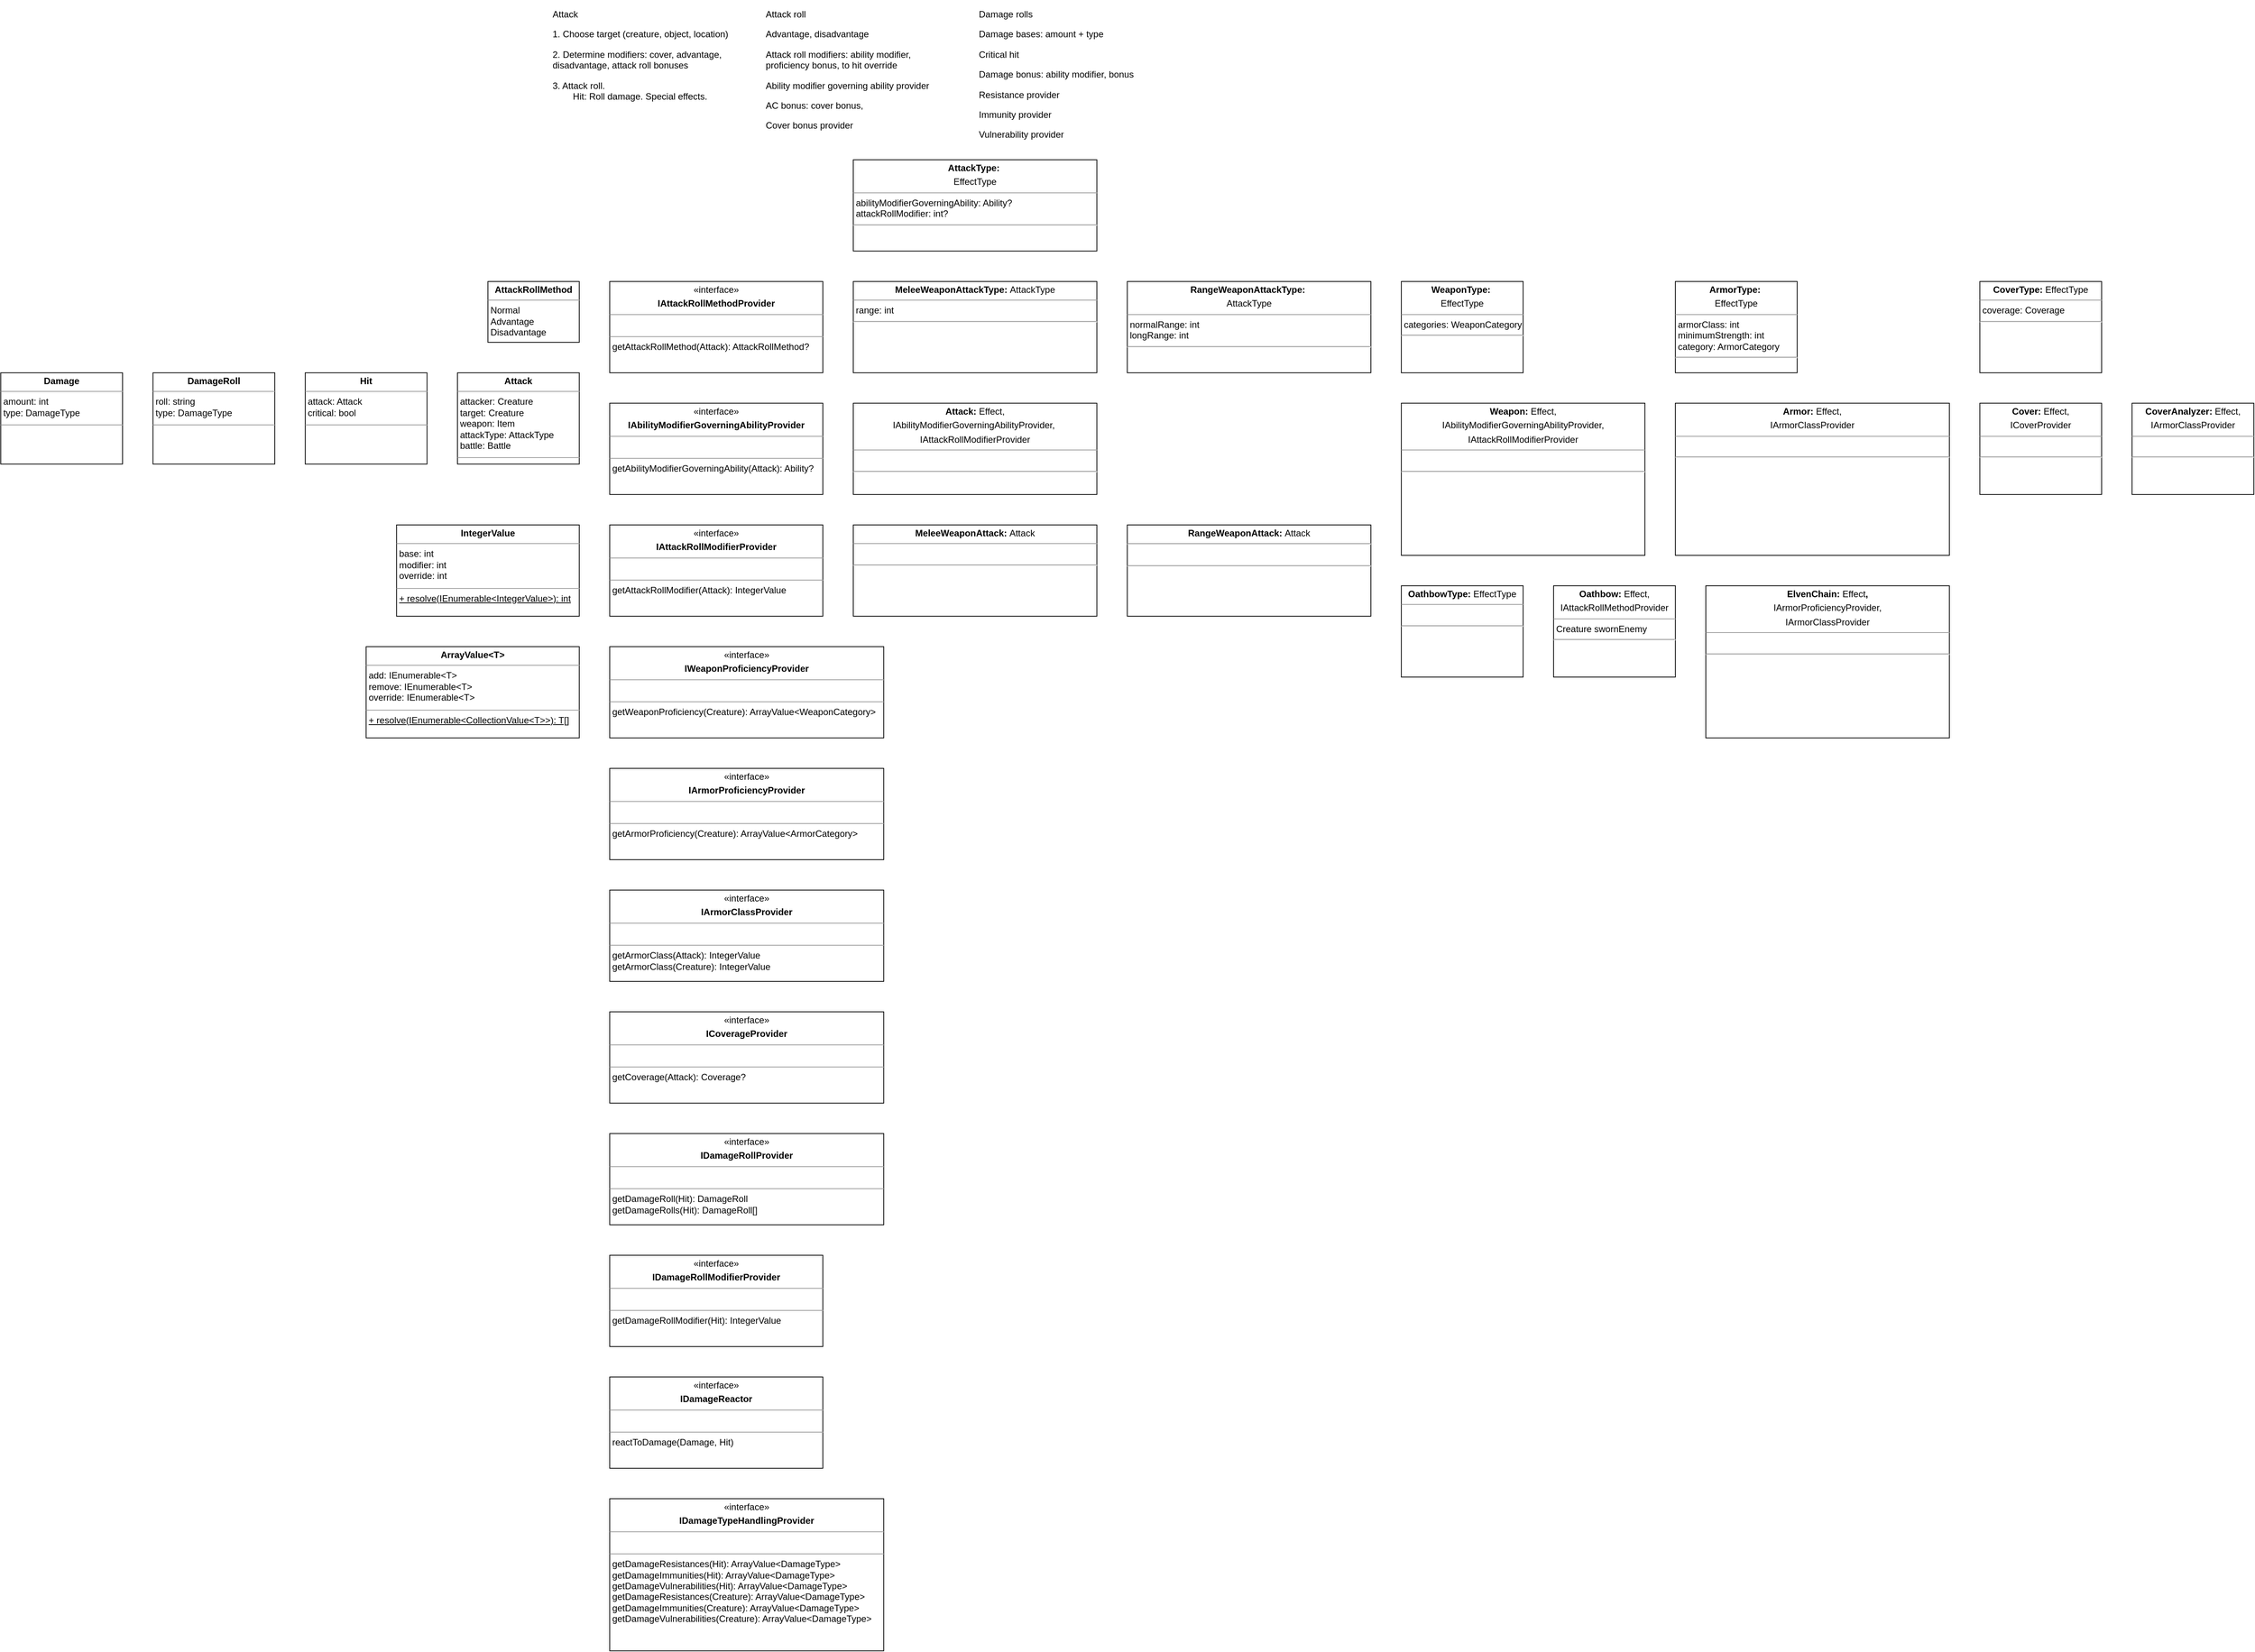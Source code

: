 <mxfile version="20.3.0" type="device"><diagram id="hef0h9GKGffzPITn3SVT" name="Page-1"><mxGraphModel dx="2312" dy="1196" grid="1" gridSize="10" guides="1" tooltips="1" connect="1" arrows="1" fold="1" page="0" pageScale="1" pageWidth="850" pageHeight="1100" math="0" shadow="0"><root><mxCell id="0"/><mxCell id="1" parent="0"/><mxCell id="FyCjmAIrI9sbGKqufvk5-3" value="&lt;p style=&quot;margin:0px;margin-top:4px;text-align:center;&quot;&gt;«interface»&lt;/p&gt;&lt;p style=&quot;margin:0px;margin-top:4px;text-align:center;&quot;&gt;&lt;b&gt;IAttackRollMethodProvider&lt;/b&gt;&lt;/p&gt;&lt;hr size=&quot;1&quot;&gt;&amp;nbsp;&lt;br&gt;&lt;div style=&quot;height:2px;&quot;&gt;&lt;/div&gt;&lt;hr size=&quot;1&quot;&gt;&amp;nbsp;getAttackRollMethod(Attack): AttackRollMethod?" style="verticalAlign=top;align=left;overflow=fill;fontSize=12;fontFamily=Helvetica;html=1;" parent="1" vertex="1"><mxGeometry x="-40" y="360" width="280" height="120" as="geometry"/></mxCell><mxCell id="FyCjmAIrI9sbGKqufvk5-4" value="&lt;p&gt;Attack&lt;/p&gt;&lt;p&gt;1. Choose target (creature, object, location)&lt;/p&gt;&lt;p&gt;2. Determine modifiers: cover, advantage, disadvantage, attack roll bonuses&lt;/p&gt;&lt;p&gt;3. Attack roll. &lt;br&gt;&lt;span style=&quot;white-space: pre;&quot;&gt;&#9;&lt;/span&gt;Hit: Roll damage. Special effects.&lt;/p&gt;" style="text;html=1;strokeColor=none;fillColor=none;spacing=5;spacingTop=-20;whiteSpace=wrap;overflow=hidden;rounded=0;" parent="1" vertex="1"><mxGeometry x="-120" width="240" height="200" as="geometry"/></mxCell><mxCell id="FyCjmAIrI9sbGKqufvk5-5" value="&lt;p&gt;Attack roll&lt;/p&gt;&lt;p&gt;Advantage, disadvantage&lt;/p&gt;&lt;p&gt;Attack roll modifiers: ability modifier, proficiency bonus, to hit override&lt;/p&gt;&lt;p&gt;Ability modifier governing ability provider&lt;/p&gt;&lt;p&gt;AC bonus: cover bonus,&amp;nbsp;&lt;/p&gt;&lt;p&gt;Cover bonus provider&lt;/p&gt;&lt;p&gt;&lt;br&gt;&lt;/p&gt;" style="text;html=1;strokeColor=none;fillColor=none;spacing=5;spacingTop=-20;whiteSpace=wrap;overflow=hidden;rounded=0;" parent="1" vertex="1"><mxGeometry x="160" width="240" height="200" as="geometry"/></mxCell><mxCell id="FyCjmAIrI9sbGKqufvk5-6" value="&lt;p&gt;Damage rolls&lt;/p&gt;&lt;p&gt;Damage bases: amount + type&lt;/p&gt;&lt;p&gt;Critical hit&lt;/p&gt;&lt;p&gt;Damage bonus: ability modifier, bonus&lt;/p&gt;&lt;p&gt;Resistance provider&lt;/p&gt;&lt;p&gt;Immunity provider&lt;/p&gt;&lt;p&gt;Vulnerability provider&amp;nbsp;&lt;/p&gt;" style="text;html=1;strokeColor=none;fillColor=none;spacing=5;spacingTop=-20;whiteSpace=wrap;overflow=hidden;rounded=0;" parent="1" vertex="1"><mxGeometry x="440" width="240" height="200" as="geometry"/></mxCell><mxCell id="FyCjmAIrI9sbGKqufvk5-7" value="&lt;p style=&quot;margin:0px;margin-top:4px;text-align:center;&quot;&gt;&lt;b&gt;AttackRollMethod&lt;/b&gt;&lt;/p&gt;&lt;hr size=&quot;1&quot;&gt;&amp;nbsp;Normal&lt;br&gt;&amp;nbsp;Advantage&lt;br&gt;&amp;nbsp;Disadvantage" style="verticalAlign=top;align=left;overflow=fill;fontSize=12;fontFamily=Helvetica;html=1;" parent="1" vertex="1"><mxGeometry x="-200" y="360" width="120" height="80" as="geometry"/></mxCell><mxCell id="FyCjmAIrI9sbGKqufvk5-8" value="&lt;p style=&quot;margin:0px;margin-top:4px;text-align:center;&quot;&gt;&lt;b&gt;RangeWeaponAttack: &lt;/b&gt;Attack&lt;/p&gt;&lt;hr&gt;&amp;nbsp;&lt;br&gt;&lt;hr&gt;&amp;nbsp;" style="verticalAlign=top;align=left;overflow=fill;fontSize=12;fontFamily=Helvetica;html=1;" parent="1" vertex="1"><mxGeometry x="640" y="680" width="320" height="120" as="geometry"/></mxCell><mxCell id="FyCjmAIrI9sbGKqufvk5-9" value="&lt;p style=&quot;margin:0px;margin-top:4px;text-align:center;&quot;&gt;&lt;b style=&quot;background-color: initial;&quot;&gt;Attack&lt;/b&gt;&lt;br&gt;&lt;/p&gt;&lt;hr size=&quot;1&quot;&gt;&amp;nbsp;attacker: Creature&lt;br&gt;&amp;nbsp;target: Creature&lt;br&gt;&amp;nbsp;weapon: Item&lt;br&gt;&amp;nbsp;attackType: AttackType&lt;br&gt;&amp;nbsp;battle: Battle&lt;br&gt;&lt;div style=&quot;height:2px;&quot;&gt;&lt;/div&gt;&lt;hr size=&quot;1&quot;&gt;&amp;nbsp;" style="verticalAlign=top;align=left;overflow=fill;fontSize=12;fontFamily=Helvetica;html=1;" parent="1" vertex="1"><mxGeometry x="-240" y="480" width="160" height="120" as="geometry"/></mxCell><mxCell id="FyCjmAIrI9sbGKqufvk5-10" value="&lt;p style=&quot;margin:0px;margin-top:4px;text-align:center;&quot;&gt;&lt;b&gt;Oathbow: &lt;/b&gt;Effect,&lt;/p&gt;&lt;p style=&quot;margin:0px;margin-top:4px;text-align:center;&quot;&gt;&lt;span style=&quot;background-color: initial;&quot;&gt;IAttackRollMethodProvider&lt;/span&gt;&lt;/p&gt;&lt;hr size=&quot;1&quot;&gt;&amp;nbsp;Creature swornEnemy&lt;br&gt;&lt;hr&gt;&amp;nbsp;" style="verticalAlign=top;align=left;overflow=fill;fontSize=12;fontFamily=Helvetica;html=1;" parent="1" vertex="1"><mxGeometry x="1200" y="760" width="160" height="120" as="geometry"/></mxCell><mxCell id="FyCjmAIrI9sbGKqufvk5-11" value="&lt;p style=&quot;margin:0px;margin-top:4px;text-align:center;&quot;&gt;&lt;b&gt;RangeWeaponAttackType:&amp;nbsp;&lt;/b&gt;&lt;/p&gt;&lt;p style=&quot;margin:0px;margin-top:4px;text-align:center;&quot;&gt;&lt;span style=&quot;background-color: initial;&quot;&gt;AttackType&lt;/span&gt;&lt;/p&gt;&lt;hr size=&quot;1&quot;&gt;&amp;nbsp;normalRange: int&lt;br&gt;&amp;nbsp;longRange: int&lt;br&gt;&lt;hr&gt;&amp;nbsp;" style="verticalAlign=top;align=left;overflow=fill;fontSize=12;fontFamily=Helvetica;html=1;" parent="1" vertex="1"><mxGeometry x="640" y="360" width="320" height="120" as="geometry"/></mxCell><mxCell id="FyCjmAIrI9sbGKqufvk5-12" value="&lt;p style=&quot;margin:0px;margin-top:4px;text-align:center;&quot;&gt;&lt;b&gt;OathbowType: &lt;/b&gt;EffectType&lt;/p&gt;&lt;hr size=&quot;1&quot;&gt;&amp;nbsp;&lt;br&gt;&lt;hr&gt;&amp;nbsp;" style="verticalAlign=top;align=left;overflow=fill;fontSize=12;fontFamily=Helvetica;html=1;" parent="1" vertex="1"><mxGeometry x="1000" y="760" width="160" height="120" as="geometry"/></mxCell><mxCell id="FyCjmAIrI9sbGKqufvk5-13" value="&lt;p style=&quot;margin:0px;margin-top:4px;text-align:center;&quot;&gt;&lt;b&gt;MeleeWeaponAttack: &lt;/b&gt;Attack&lt;/p&gt;&lt;hr size=&quot;1&quot;&gt;&amp;nbsp;&lt;br&gt;&lt;hr&gt;&amp;nbsp;" style="verticalAlign=top;align=left;overflow=fill;fontSize=12;fontFamily=Helvetica;html=1;" parent="1" vertex="1"><mxGeometry x="280" y="680" width="320" height="120" as="geometry"/></mxCell><mxCell id="FyCjmAIrI9sbGKqufvk5-14" value="&lt;p style=&quot;margin:0px;margin-top:4px;text-align:center;&quot;&gt;&lt;b&gt;MeleeWeaponAttackType:&amp;nbsp;&lt;/b&gt;&lt;span style=&quot;background-color: initial;&quot;&gt;AttackType&lt;/span&gt;&lt;/p&gt;&lt;hr size=&quot;1&quot;&gt;&amp;nbsp;range: int&lt;br&gt;&lt;hr&gt;&amp;nbsp;" style="verticalAlign=top;align=left;overflow=fill;fontSize=12;fontFamily=Helvetica;html=1;" parent="1" vertex="1"><mxGeometry x="280" y="360" width="320" height="120" as="geometry"/></mxCell><mxCell id="FyCjmAIrI9sbGKqufvk5-15" value="&lt;p style=&quot;margin:0px;margin-top:4px;text-align:center;&quot;&gt;&lt;b&gt;WeaponType:&amp;nbsp;&lt;/b&gt;&lt;/p&gt;&lt;p style=&quot;margin:0px;margin-top:4px;text-align:center;&quot;&gt;&lt;span style=&quot;background-color: initial;&quot;&gt;EffectType&lt;/span&gt;&lt;/p&gt;&lt;hr size=&quot;1&quot;&gt;&amp;nbsp;categories: WeaponCategory&lt;br&gt;&lt;hr&gt;&amp;nbsp;" style="verticalAlign=top;align=left;overflow=fill;fontSize=12;fontFamily=Helvetica;html=1;" parent="1" vertex="1"><mxGeometry x="1000" y="360" width="160" height="120" as="geometry"/></mxCell><mxCell id="FyCjmAIrI9sbGKqufvk5-16" value="&lt;p style=&quot;margin:0px;margin-top:4px;text-align:center;&quot;&gt;&lt;b&gt;Weapon: &lt;/b&gt;Effect,&lt;/p&gt;&lt;p style=&quot;margin:0px;margin-top:4px;text-align:center;&quot;&gt;IAbilityModifierGoverningAbilityProvider,&lt;br&gt;&lt;/p&gt;&lt;p style=&quot;margin:0px;margin-top:4px;text-align:center;&quot;&gt;IAttackRollModifierProvider&lt;/p&gt;&lt;hr size=&quot;1&quot;&gt;&amp;nbsp;&lt;br&gt;&lt;hr&gt;&amp;nbsp;" style="verticalAlign=top;align=left;overflow=fill;fontSize=12;fontFamily=Helvetica;html=1;" parent="1" vertex="1"><mxGeometry x="1000" y="520" width="320" height="200" as="geometry"/></mxCell><mxCell id="FyCjmAIrI9sbGKqufvk5-17" value="&lt;p style=&quot;margin:0px;margin-top:4px;text-align:center;&quot;&gt;«interface»&lt;/p&gt;&lt;p style=&quot;margin:0px;margin-top:4px;text-align:center;&quot;&gt;&lt;b&gt;IAbilityModifierGoverningAbilityProvider&lt;/b&gt;&lt;/p&gt;&lt;hr size=&quot;1&quot;&gt;&amp;nbsp;&lt;br&gt;&lt;div style=&quot;height:2px;&quot;&gt;&lt;/div&gt;&lt;hr size=&quot;1&quot;&gt;&amp;nbsp;getAbilityModifierGoverningAbility(Attack): Ability?" style="verticalAlign=top;align=left;overflow=fill;fontSize=12;fontFamily=Helvetica;html=1;" parent="1" vertex="1"><mxGeometry x="-40" y="520" width="280" height="120" as="geometry"/></mxCell><mxCell id="FyCjmAIrI9sbGKqufvk5-18" value="&lt;p style=&quot;margin:0px;margin-top:4px;text-align:center;&quot;&gt;&lt;b&gt;AttackType:&amp;nbsp;&lt;/b&gt;&lt;/p&gt;&lt;p style=&quot;margin:0px;margin-top:4px;text-align:center;&quot;&gt;&lt;span style=&quot;background-color: initial;&quot;&gt;EffectType&lt;/span&gt;&lt;/p&gt;&lt;hr size=&quot;1&quot;&gt;&amp;nbsp;abilityModifierGoverningAbility: Ability?&lt;br&gt;&amp;nbsp;attackRollModifier: int?&lt;br&gt;&lt;hr&gt;&amp;nbsp;" style="verticalAlign=top;align=left;overflow=fill;fontSize=12;fontFamily=Helvetica;html=1;" parent="1" vertex="1"><mxGeometry x="280" y="200" width="320" height="120" as="geometry"/></mxCell><mxCell id="FyCjmAIrI9sbGKqufvk5-19" value="&lt;p style=&quot;margin:0px;margin-top:4px;text-align:center;&quot;&gt;&lt;b&gt;Attack: &lt;/b&gt;Effect,&lt;/p&gt;&lt;p style=&quot;margin:0px;margin-top:4px;text-align:center;&quot;&gt;IAbilityModifierGoverningAbilityProvider,&amp;nbsp;&lt;/p&gt;&lt;p style=&quot;margin:0px;margin-top:4px;text-align:center;&quot;&gt;IAttackRollModifierProvider&lt;br&gt;&lt;/p&gt;&lt;hr size=&quot;1&quot;&gt;&amp;nbsp;&lt;br&gt;&lt;hr&gt;&amp;nbsp;" style="verticalAlign=top;align=left;overflow=fill;fontSize=12;fontFamily=Helvetica;html=1;" parent="1" vertex="1"><mxGeometry x="280" y="520" width="320" height="120" as="geometry"/></mxCell><mxCell id="FyCjmAIrI9sbGKqufvk5-22" value="&lt;p style=&quot;margin:0px;margin-top:4px;text-align:center;&quot;&gt;«interface»&lt;/p&gt;&lt;p style=&quot;margin:0px;margin-top:4px;text-align:center;&quot;&gt;&lt;b&gt;IAttackRollModifierProvider&lt;/b&gt;&lt;/p&gt;&lt;hr size=&quot;1&quot;&gt;&amp;nbsp;&lt;br&gt;&lt;div style=&quot;height:2px;&quot;&gt;&lt;/div&gt;&lt;hr size=&quot;1&quot;&gt;&amp;nbsp;getAttackRollModifier(Attack): IntegerValue" style="verticalAlign=top;align=left;overflow=fill;fontSize=12;fontFamily=Helvetica;html=1;" parent="1" vertex="1"><mxGeometry x="-40" y="680" width="280" height="120" as="geometry"/></mxCell><mxCell id="FyCjmAIrI9sbGKqufvk5-23" value="&lt;p style=&quot;margin:0px;margin-top:4px;text-align:center;&quot;&gt;&lt;b style=&quot;background-color: initial;&quot;&gt;IntegerValue&lt;/b&gt;&lt;br&gt;&lt;/p&gt;&lt;hr size=&quot;1&quot;&gt;&amp;nbsp;base: int&lt;br&gt;&amp;nbsp;modifier: int&lt;br&gt;&amp;nbsp;override: int&lt;br&gt;&lt;div style=&quot;height:2px;&quot;&gt;&lt;/div&gt;&lt;hr size=&quot;1&quot;&gt;&amp;nbsp;&lt;u&gt;+ resolve(IEnumerable&amp;lt;IntegerValue&amp;gt;): int&lt;/u&gt;" style="verticalAlign=top;align=left;overflow=fill;fontSize=12;fontFamily=Helvetica;html=1;" parent="1" vertex="1"><mxGeometry x="-320" y="680" width="240" height="120" as="geometry"/></mxCell><mxCell id="FyCjmAIrI9sbGKqufvk5-24" value="&lt;p style=&quot;margin:0px;margin-top:4px;text-align:center;&quot;&gt;«interface»&lt;/p&gt;&lt;p style=&quot;margin:0px;margin-top:4px;text-align:center;&quot;&gt;&lt;b&gt;IWeaponProficiencyProvider&lt;/b&gt;&lt;/p&gt;&lt;hr size=&quot;1&quot;&gt;&amp;nbsp;&lt;br&gt;&lt;div style=&quot;height:2px;&quot;&gt;&lt;/div&gt;&lt;hr size=&quot;1&quot;&gt;&amp;nbsp;getWeaponProficiency(Creature): ArrayValue&amp;lt;WeaponCategory&amp;gt;" style="verticalAlign=top;align=left;overflow=fill;fontSize=12;fontFamily=Helvetica;html=1;" parent="1" vertex="1"><mxGeometry x="-40" y="840" width="360" height="120" as="geometry"/></mxCell><mxCell id="FyCjmAIrI9sbGKqufvk5-25" value="&lt;p style=&quot;margin:0px;margin-top:4px;text-align:center;&quot;&gt;&lt;b style=&quot;background-color: initial;&quot;&gt;ArrayValue&amp;lt;T&amp;gt;&lt;/b&gt;&lt;br&gt;&lt;/p&gt;&lt;hr size=&quot;1&quot;&gt;&amp;nbsp;add: IEnumerable&amp;lt;T&amp;gt;&lt;br&gt;&amp;nbsp;remove: IEnumerable&amp;lt;T&amp;gt;&lt;br&gt;&amp;nbsp;override: IEnumerable&amp;lt;T&amp;gt;&lt;br&gt;&lt;div style=&quot;height:2px;&quot;&gt;&lt;/div&gt;&lt;hr size=&quot;1&quot;&gt;&amp;nbsp;&lt;u&gt;+ resolve(IEnumerable&amp;lt;CollectionValue&amp;lt;T&amp;gt;&amp;gt;): T[]&lt;/u&gt;" style="verticalAlign=top;align=left;overflow=fill;fontSize=12;fontFamily=Helvetica;html=1;" parent="1" vertex="1"><mxGeometry x="-360" y="840" width="280" height="120" as="geometry"/></mxCell><mxCell id="FyCjmAIrI9sbGKqufvk5-26" value="&lt;p style=&quot;margin:0px;margin-top:4px;text-align:center;&quot;&gt;«interface»&lt;/p&gt;&lt;p style=&quot;margin:0px;margin-top:4px;text-align:center;&quot;&gt;&lt;b&gt;IArmorProficiencyProvider&lt;/b&gt;&lt;/p&gt;&lt;hr size=&quot;1&quot;&gt;&amp;nbsp;&lt;br&gt;&lt;div style=&quot;height:2px;&quot;&gt;&lt;/div&gt;&lt;hr size=&quot;1&quot;&gt;&amp;nbsp;getArmorProficiency(Creature): ArrayValue&amp;lt;ArmorCategory&amp;gt;" style="verticalAlign=top;align=left;overflow=fill;fontSize=12;fontFamily=Helvetica;html=1;" parent="1" vertex="1"><mxGeometry x="-40" y="1000" width="360" height="120" as="geometry"/></mxCell><mxCell id="FyCjmAIrI9sbGKqufvk5-28" value="&lt;p style=&quot;margin:0px;margin-top:4px;text-align:center;&quot;&gt;&lt;b&gt;ElvenChain: &lt;/b&gt;Effect&lt;b&gt;,&lt;/b&gt;&lt;/p&gt;&lt;p style=&quot;margin:0px;margin-top:4px;text-align:center;&quot;&gt;&lt;span style=&quot;background-color: initial;&quot;&gt;IArmorProficiencyProvider,&lt;/span&gt;&lt;/p&gt;&lt;p style=&quot;margin:0px;margin-top:4px;text-align:center;&quot;&gt;&lt;span style=&quot;background-color: initial;&quot;&gt;IArmorClassProvider&lt;/span&gt;&lt;/p&gt;&lt;hr size=&quot;1&quot;&gt;&amp;nbsp;&lt;br&gt;&lt;hr&gt;&amp;nbsp;" style="verticalAlign=top;align=left;overflow=fill;fontSize=12;fontFamily=Helvetica;html=1;" parent="1" vertex="1"><mxGeometry x="1400" y="760" width="320" height="200" as="geometry"/></mxCell><mxCell id="FyCjmAIrI9sbGKqufvk5-29" value="&lt;p style=&quot;margin:0px;margin-top:4px;text-align:center;&quot;&gt;«interface»&lt;/p&gt;&lt;p style=&quot;margin:0px;margin-top:4px;text-align:center;&quot;&gt;&lt;b&gt;IArmorClassProvider&lt;/b&gt;&lt;/p&gt;&lt;hr size=&quot;1&quot;&gt;&amp;nbsp;&lt;br&gt;&lt;div style=&quot;height:2px;&quot;&gt;&lt;/div&gt;&lt;hr size=&quot;1&quot;&gt;&amp;nbsp;getArmorClass(Attack): IntegerValue&lt;br&gt;&amp;nbsp;getArmorClass(Creature): IntegerValue" style="verticalAlign=top;align=left;overflow=fill;fontSize=12;fontFamily=Helvetica;html=1;" parent="1" vertex="1"><mxGeometry x="-40" y="1160" width="360" height="120" as="geometry"/></mxCell><mxCell id="FyCjmAIrI9sbGKqufvk5-30" value="&lt;p style=&quot;margin:0px;margin-top:4px;text-align:center;&quot;&gt;&lt;b&gt;ArmorType:&amp;nbsp;&lt;/b&gt;&lt;/p&gt;&lt;p style=&quot;margin:0px;margin-top:4px;text-align:center;&quot;&gt;&lt;span style=&quot;background-color: initial;&quot;&gt;EffectType&lt;/span&gt;&lt;/p&gt;&lt;hr size=&quot;1&quot;&gt;&amp;nbsp;armorClass: int&lt;br&gt;&amp;nbsp;minimumStrength: int&lt;br&gt;&amp;nbsp;category: ArmorCategory&lt;br&gt;&lt;hr&gt;&amp;nbsp;" style="verticalAlign=top;align=left;overflow=fill;fontSize=12;fontFamily=Helvetica;html=1;" parent="1" vertex="1"><mxGeometry x="1360" y="360" width="160" height="120" as="geometry"/></mxCell><mxCell id="FyCjmAIrI9sbGKqufvk5-31" value="&lt;p style=&quot;margin:0px;margin-top:4px;text-align:center;&quot;&gt;&lt;b&gt;Armor:&amp;nbsp;&lt;/b&gt;&lt;span style=&quot;background-color: initial;&quot;&gt;Effect,&lt;/span&gt;&lt;/p&gt;&lt;p style=&quot;margin:0px;margin-top:4px;text-align:center;&quot;&gt;&lt;span style=&quot;background-color: initial;&quot;&gt;IArmorClassProvider&lt;/span&gt;&lt;/p&gt;&lt;hr size=&quot;1&quot;&gt;&amp;nbsp;&lt;br&gt;&lt;hr&gt;&amp;nbsp;" style="verticalAlign=top;align=left;overflow=fill;fontSize=12;fontFamily=Helvetica;html=1;" parent="1" vertex="1"><mxGeometry x="1360" y="520" width="360" height="200" as="geometry"/></mxCell><mxCell id="FyCjmAIrI9sbGKqufvk5-32" value="&lt;p style=&quot;margin:0px;margin-top:4px;text-align:center;&quot;&gt;&lt;b&gt;Cover:&amp;nbsp;&lt;/b&gt;&lt;span style=&quot;background-color: initial;&quot;&gt;Effect,&lt;/span&gt;&lt;/p&gt;&lt;p style=&quot;margin:0px;margin-top:4px;text-align:center;&quot;&gt;&lt;span style=&quot;background-color: initial;&quot;&gt;ICoverProvider&lt;/span&gt;&lt;/p&gt;&lt;hr size=&quot;1&quot;&gt;&amp;nbsp;&lt;br&gt;&lt;hr&gt;&amp;nbsp;" style="verticalAlign=top;align=left;overflow=fill;fontSize=12;fontFamily=Helvetica;html=1;" parent="1" vertex="1"><mxGeometry x="1760" y="520" width="160" height="120" as="geometry"/></mxCell><mxCell id="FyCjmAIrI9sbGKqufvk5-33" value="&lt;p style=&quot;margin:0px;margin-top:4px;text-align:center;&quot;&gt;&lt;b&gt;CoverType:&amp;nbsp;&lt;/b&gt;&lt;span style=&quot;background-color: initial;&quot;&gt;EffectType&lt;/span&gt;&lt;/p&gt;&lt;hr size=&quot;1&quot;&gt;&amp;nbsp;coverage: Coverage&lt;br&gt;&lt;hr&gt;&amp;nbsp;" style="verticalAlign=top;align=left;overflow=fill;fontSize=12;fontFamily=Helvetica;html=1;" parent="1" vertex="1"><mxGeometry x="1760" y="360" width="160" height="120" as="geometry"/></mxCell><mxCell id="FyCjmAIrI9sbGKqufvk5-34" value="&lt;p style=&quot;margin:0px;margin-top:4px;text-align:center;&quot;&gt;«interface»&lt;/p&gt;&lt;p style=&quot;margin:0px;margin-top:4px;text-align:center;&quot;&gt;&lt;b&gt;ICoverageProvider&lt;/b&gt;&lt;/p&gt;&lt;hr size=&quot;1&quot;&gt;&amp;nbsp;&lt;br&gt;&lt;div style=&quot;height:2px;&quot;&gt;&lt;/div&gt;&lt;hr size=&quot;1&quot;&gt;&amp;nbsp;getCoverage(Attack): Coverage?" style="verticalAlign=top;align=left;overflow=fill;fontSize=12;fontFamily=Helvetica;html=1;" parent="1" vertex="1"><mxGeometry x="-40" y="1320" width="360" height="120" as="geometry"/></mxCell><mxCell id="FyCjmAIrI9sbGKqufvk5-35" value="&lt;p style=&quot;margin:0px;margin-top:4px;text-align:center;&quot;&gt;&lt;b&gt;CoverAnalyzer:&amp;nbsp;&lt;/b&gt;&lt;span style=&quot;background-color: initial;&quot;&gt;Effect,&lt;/span&gt;&lt;/p&gt;&lt;p style=&quot;margin:0px;margin-top:4px;text-align:center;&quot;&gt;&lt;span style=&quot;background-color: initial;&quot;&gt;IArmorClassProvider&lt;/span&gt;&lt;/p&gt;&lt;hr size=&quot;1&quot;&gt;&amp;nbsp;&lt;br&gt;&lt;hr&gt;&amp;nbsp;" style="verticalAlign=top;align=left;overflow=fill;fontSize=12;fontFamily=Helvetica;html=1;" parent="1" vertex="1"><mxGeometry x="1960" y="520" width="160" height="120" as="geometry"/></mxCell><mxCell id="FyCjmAIrI9sbGKqufvk5-36" value="&lt;p style=&quot;margin:0px;margin-top:4px;text-align:center;&quot;&gt;&lt;b style=&quot;background-color: initial;&quot;&gt;Hit&lt;/b&gt;&lt;br&gt;&lt;/p&gt;&lt;hr size=&quot;1&quot;&gt;&amp;nbsp;attack: Attack&lt;br&gt;&amp;nbsp;critical: bool&lt;br&gt;&lt;div style=&quot;height:2px;&quot;&gt;&lt;/div&gt;&lt;hr size=&quot;1&quot;&gt;&amp;nbsp;" style="verticalAlign=top;align=left;overflow=fill;fontSize=12;fontFamily=Helvetica;html=1;" parent="1" vertex="1"><mxGeometry x="-440" y="480" width="160" height="120" as="geometry"/></mxCell><mxCell id="FyCjmAIrI9sbGKqufvk5-37" value="&lt;p style=&quot;margin:0px;margin-top:4px;text-align:center;&quot;&gt;&lt;b style=&quot;background-color: initial;&quot;&gt;DamageRoll&lt;/b&gt;&lt;br&gt;&lt;/p&gt;&lt;hr size=&quot;1&quot;&gt;&amp;nbsp;roll: string&lt;br&gt;&amp;nbsp;type: DamageType&lt;br&gt;&lt;div style=&quot;height:2px;&quot;&gt;&lt;/div&gt;&lt;hr size=&quot;1&quot;&gt;&amp;nbsp;" style="verticalAlign=top;align=left;overflow=fill;fontSize=12;fontFamily=Helvetica;html=1;" parent="1" vertex="1"><mxGeometry x="-640" y="480" width="160" height="120" as="geometry"/></mxCell><mxCell id="FyCjmAIrI9sbGKqufvk5-38" value="&lt;p style=&quot;margin:0px;margin-top:4px;text-align:center;&quot;&gt;«interface»&lt;/p&gt;&lt;p style=&quot;margin:0px;margin-top:4px;text-align:center;&quot;&gt;&lt;b&gt;IDamageRollProvider&lt;/b&gt;&lt;/p&gt;&lt;hr size=&quot;1&quot;&gt;&amp;nbsp;&lt;br&gt;&lt;div style=&quot;height:2px;&quot;&gt;&lt;/div&gt;&lt;hr size=&quot;1&quot;&gt;&amp;nbsp;getDamageRoll(Hit): DamageRoll&lt;br&gt;&amp;nbsp;getDamageRolls(Hit): DamageRoll[]" style="verticalAlign=top;align=left;overflow=fill;fontSize=12;fontFamily=Helvetica;html=1;" parent="1" vertex="1"><mxGeometry x="-40" y="1480" width="360" height="120" as="geometry"/></mxCell><mxCell id="FyCjmAIrI9sbGKqufvk5-39" value="&lt;p style=&quot;margin:0px;margin-top:4px;text-align:center;&quot;&gt;«interface»&lt;/p&gt;&lt;p style=&quot;margin:0px;margin-top:4px;text-align:center;&quot;&gt;&lt;b&gt;IDamageRollModifierProvider&lt;/b&gt;&lt;/p&gt;&lt;hr size=&quot;1&quot;&gt;&amp;nbsp;&lt;br&gt;&lt;div style=&quot;height:2px;&quot;&gt;&lt;/div&gt;&lt;hr size=&quot;1&quot;&gt;&amp;nbsp;getDamageRollModifier(Hit): IntegerValue" style="verticalAlign=top;align=left;overflow=fill;fontSize=12;fontFamily=Helvetica;html=1;" parent="1" vertex="1"><mxGeometry x="-40" y="1640" width="280" height="120" as="geometry"/></mxCell><mxCell id="FyCjmAIrI9sbGKqufvk5-40" value="&lt;p style=&quot;margin:0px;margin-top:4px;text-align:center;&quot;&gt;«interface»&lt;/p&gt;&lt;p style=&quot;margin:0px;margin-top:4px;text-align:center;&quot;&gt;&lt;b&gt;IDamageReactor&lt;/b&gt;&lt;/p&gt;&lt;hr size=&quot;1&quot;&gt;&amp;nbsp;&lt;br&gt;&lt;div style=&quot;height:2px;&quot;&gt;&lt;/div&gt;&lt;hr size=&quot;1&quot;&gt;&amp;nbsp;reactToDamage(Damage, Hit)" style="verticalAlign=top;align=left;overflow=fill;fontSize=12;fontFamily=Helvetica;html=1;" parent="1" vertex="1"><mxGeometry x="-40" y="1800" width="280" height="120" as="geometry"/></mxCell><mxCell id="FyCjmAIrI9sbGKqufvk5-41" value="&lt;p style=&quot;margin:0px;margin-top:4px;text-align:center;&quot;&gt;&lt;b style=&quot;background-color: initial;&quot;&gt;Damage&lt;/b&gt;&lt;br&gt;&lt;/p&gt;&lt;hr size=&quot;1&quot;&gt;&amp;nbsp;amount: int&lt;br&gt;&amp;nbsp;type: DamageType&lt;br&gt;&lt;div style=&quot;height:2px;&quot;&gt;&lt;/div&gt;&lt;hr size=&quot;1&quot;&gt;&amp;nbsp;" style="verticalAlign=top;align=left;overflow=fill;fontSize=12;fontFamily=Helvetica;html=1;" parent="1" vertex="1"><mxGeometry x="-840" y="480" width="160" height="120" as="geometry"/></mxCell><mxCell id="FyCjmAIrI9sbGKqufvk5-42" value="&lt;p style=&quot;margin:0px;margin-top:4px;text-align:center;&quot;&gt;«interface»&lt;/p&gt;&lt;p style=&quot;margin:0px;margin-top:4px;text-align:center;&quot;&gt;&lt;b&gt;IDamageTypeHandlingProvider&lt;/b&gt;&lt;/p&gt;&lt;hr size=&quot;1&quot;&gt;&amp;nbsp;&lt;br&gt;&lt;div style=&quot;height:2px;&quot;&gt;&lt;/div&gt;&lt;hr size=&quot;1&quot;&gt;&amp;nbsp;getDamageResistances(Hit): ArrayValue&amp;lt;DamageType&amp;gt;&lt;br&gt;&amp;nbsp;getDamageImmunities(Hit): ArrayValue&amp;lt;DamageType&amp;gt;&lt;br&gt;&amp;nbsp;getDamageVulnerabilities(Hit): ArrayValue&amp;lt;DamageType&amp;gt;&lt;br&gt;&amp;nbsp;getDamageResistances(Creature): ArrayValue&amp;lt;DamageType&amp;gt;&lt;br&gt;&amp;nbsp;getDamageImmunities(Creature): ArrayValue&amp;lt;DamageType&amp;gt;&lt;br&gt;&amp;nbsp;getDamageVulnerabilities(Creature): ArrayValue&amp;lt;DamageType&amp;gt;" style="verticalAlign=top;align=left;overflow=fill;fontSize=12;fontFamily=Helvetica;html=1;" parent="1" vertex="1"><mxGeometry x="-40" y="1960" width="360" height="200" as="geometry"/></mxCell></root></mxGraphModel></diagram></mxfile>